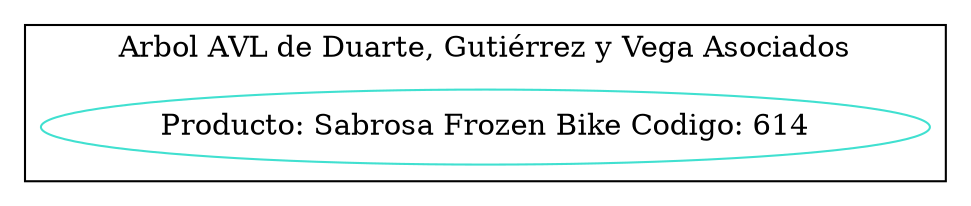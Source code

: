 digraph Hash{
node [color ="turquoise"];
subgraph clusterMarco {label="Arbol AVL de Duarte, Gutiérrez y Vega Asociados";color=black;
node[label="Producto: Sabrosa Frozen Bike Codigo: 614"]614;
}
}
